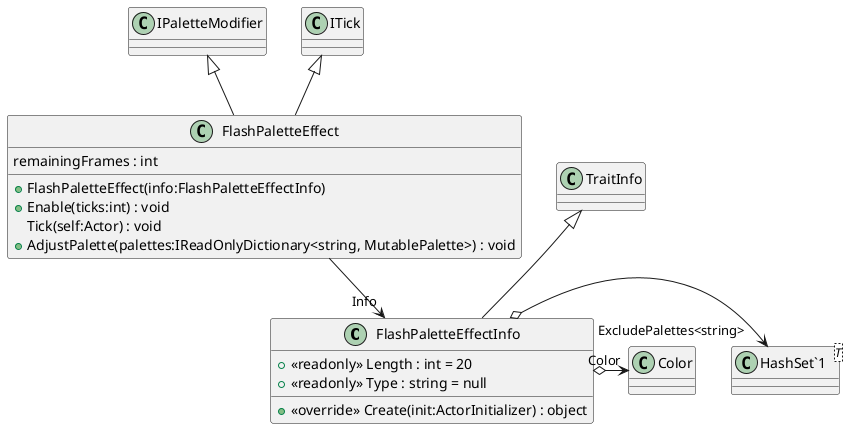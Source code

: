 @startuml
class FlashPaletteEffectInfo {
    + <<readonly>> Length : int = 20
    + <<readonly>> Type : string = null
    + <<override>> Create(init:ActorInitializer) : object
}
class FlashPaletteEffect {
    + FlashPaletteEffect(info:FlashPaletteEffectInfo)
    remainingFrames : int
    + Enable(ticks:int) : void
    Tick(self:Actor) : void
    + AdjustPalette(palettes:IReadOnlyDictionary<string, MutablePalette>) : void
}
class "HashSet`1"<T> {
}
TraitInfo <|-- FlashPaletteEffectInfo
FlashPaletteEffectInfo o-> "ExcludePalettes<string>" "HashSet`1"
FlashPaletteEffectInfo o-> "Color" Color
IPaletteModifier <|-- FlashPaletteEffect
ITick <|-- FlashPaletteEffect
FlashPaletteEffect --> "Info" FlashPaletteEffectInfo
@enduml
